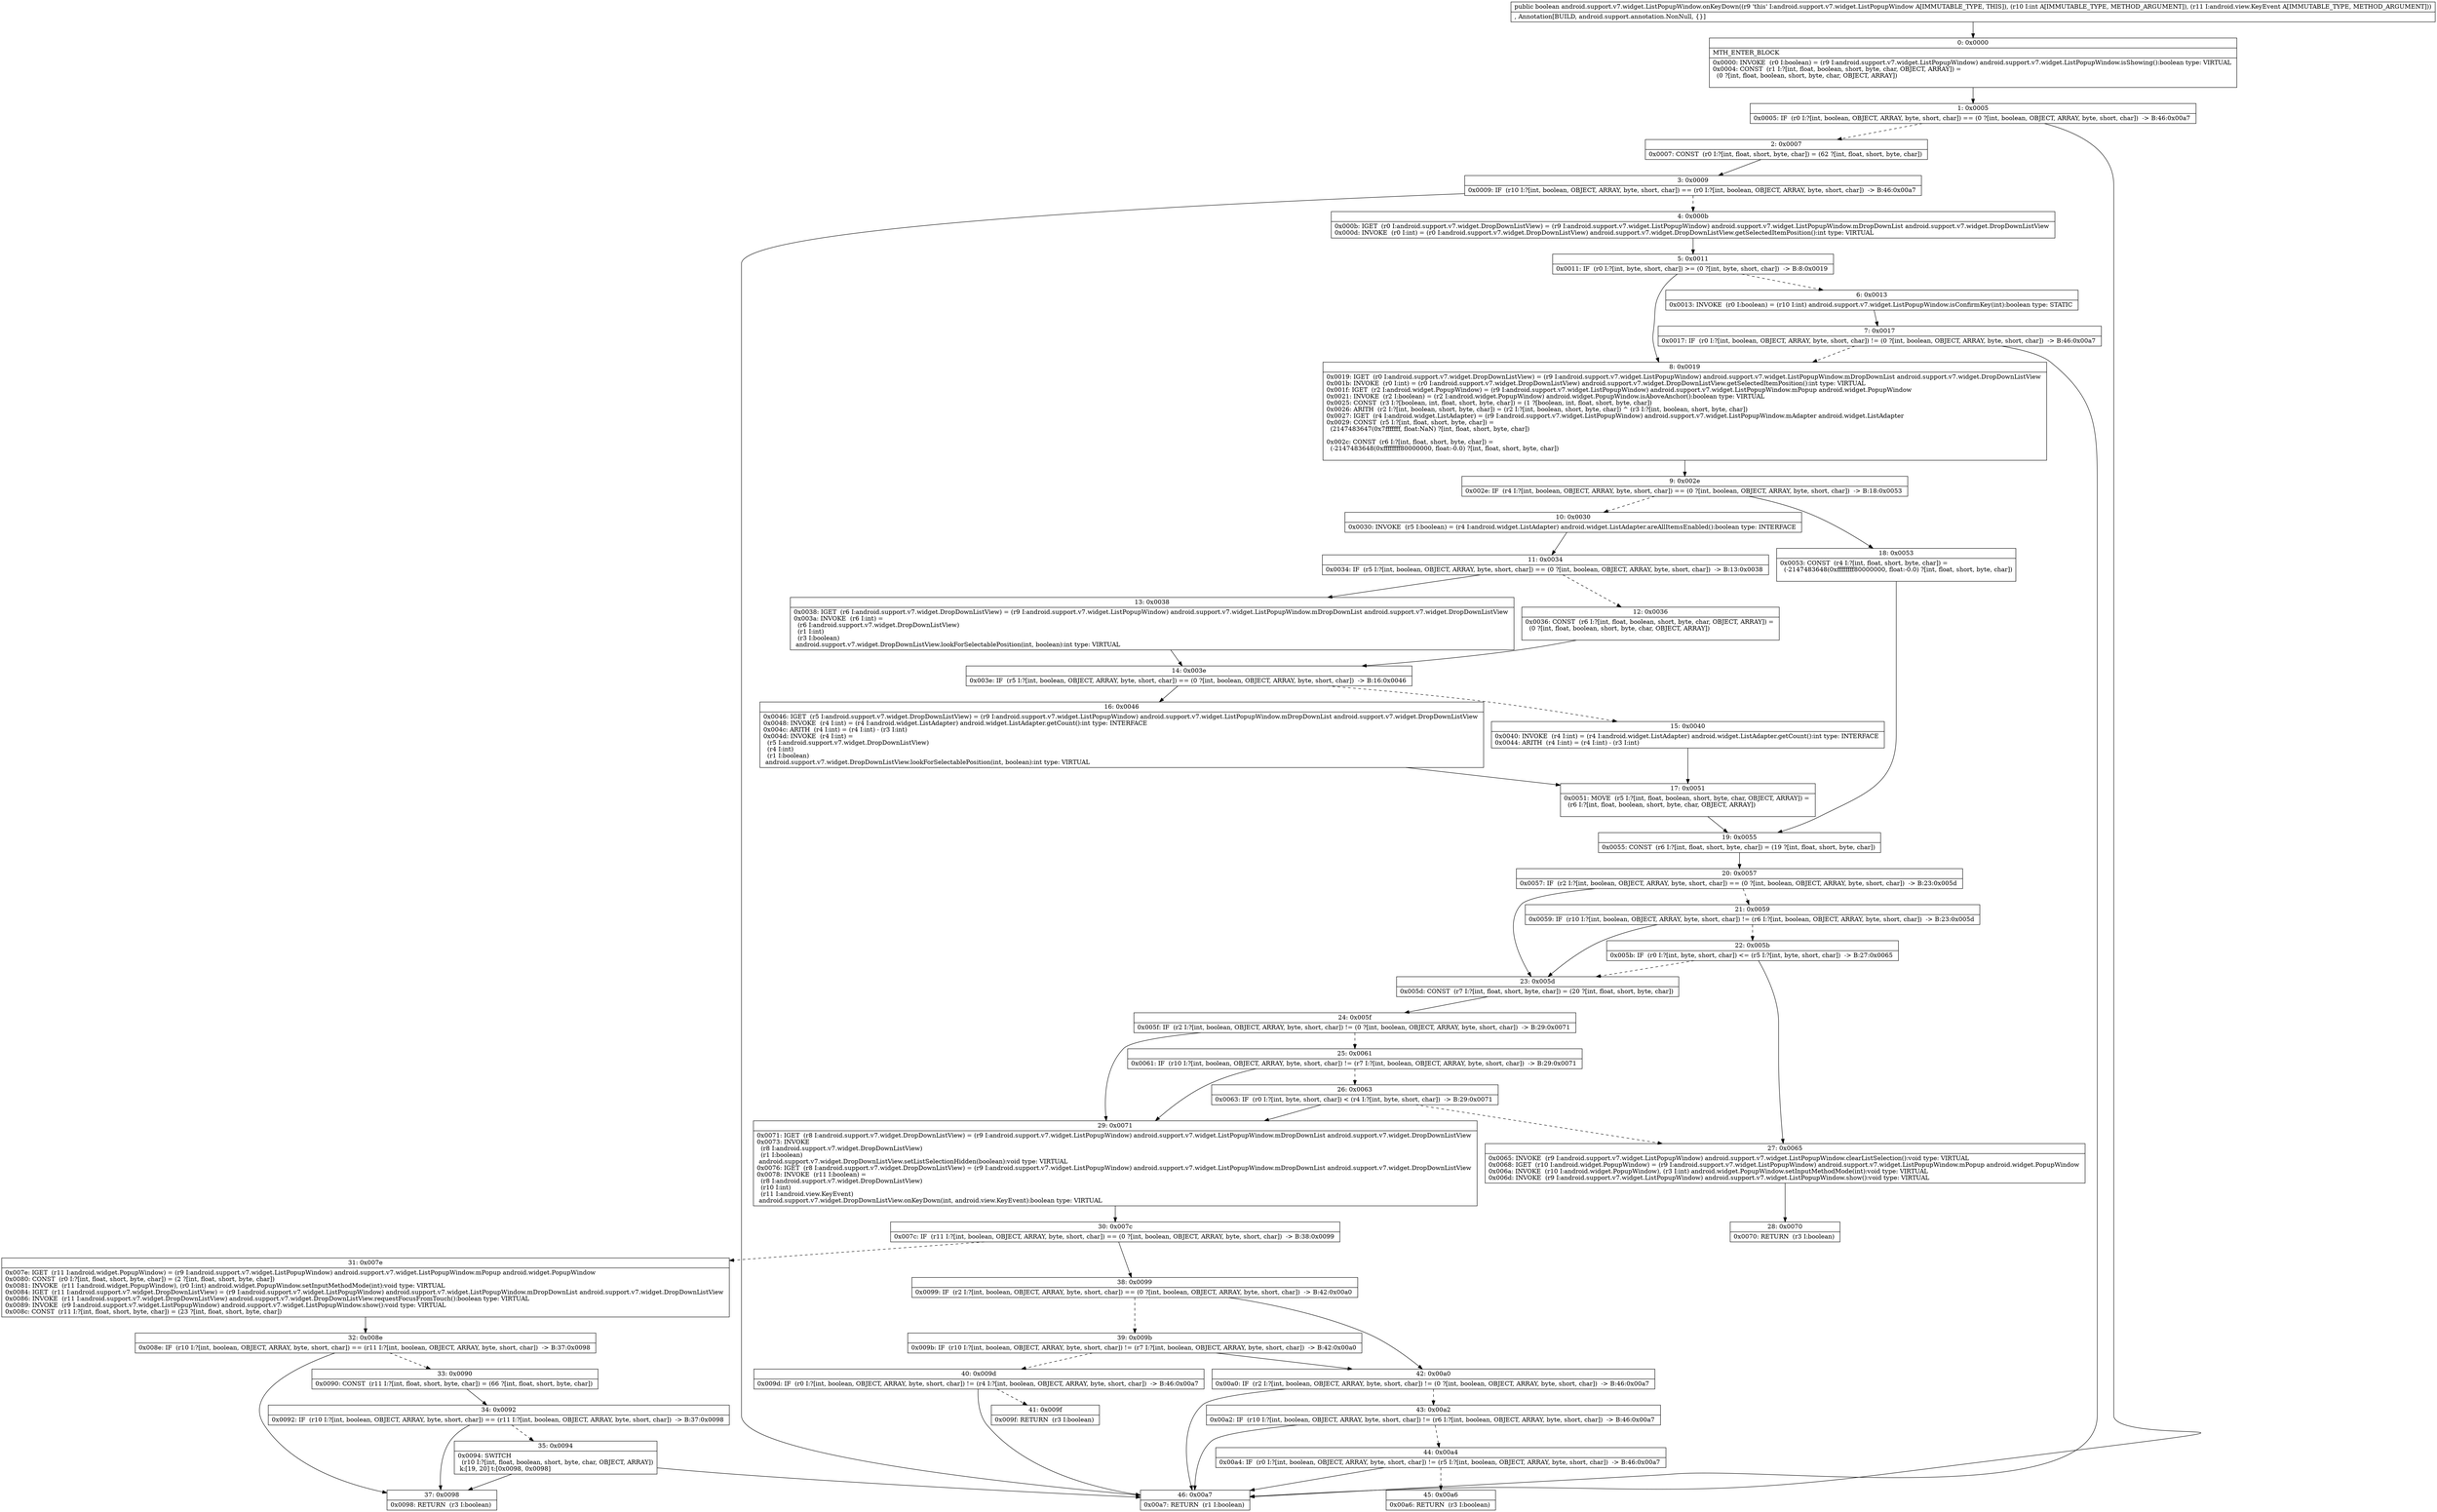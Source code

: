 digraph "CFG forandroid.support.v7.widget.ListPopupWindow.onKeyDown(ILandroid\/view\/KeyEvent;)Z" {
Node_0 [shape=record,label="{0\:\ 0x0000|MTH_ENTER_BLOCK\l|0x0000: INVOKE  (r0 I:boolean) = (r9 I:android.support.v7.widget.ListPopupWindow) android.support.v7.widget.ListPopupWindow.isShowing():boolean type: VIRTUAL \l0x0004: CONST  (r1 I:?[int, float, boolean, short, byte, char, OBJECT, ARRAY]) = \l  (0 ?[int, float, boolean, short, byte, char, OBJECT, ARRAY])\l \l}"];
Node_1 [shape=record,label="{1\:\ 0x0005|0x0005: IF  (r0 I:?[int, boolean, OBJECT, ARRAY, byte, short, char]) == (0 ?[int, boolean, OBJECT, ARRAY, byte, short, char])  \-\> B:46:0x00a7 \l}"];
Node_2 [shape=record,label="{2\:\ 0x0007|0x0007: CONST  (r0 I:?[int, float, short, byte, char]) = (62 ?[int, float, short, byte, char]) \l}"];
Node_3 [shape=record,label="{3\:\ 0x0009|0x0009: IF  (r10 I:?[int, boolean, OBJECT, ARRAY, byte, short, char]) == (r0 I:?[int, boolean, OBJECT, ARRAY, byte, short, char])  \-\> B:46:0x00a7 \l}"];
Node_4 [shape=record,label="{4\:\ 0x000b|0x000b: IGET  (r0 I:android.support.v7.widget.DropDownListView) = (r9 I:android.support.v7.widget.ListPopupWindow) android.support.v7.widget.ListPopupWindow.mDropDownList android.support.v7.widget.DropDownListView \l0x000d: INVOKE  (r0 I:int) = (r0 I:android.support.v7.widget.DropDownListView) android.support.v7.widget.DropDownListView.getSelectedItemPosition():int type: VIRTUAL \l}"];
Node_5 [shape=record,label="{5\:\ 0x0011|0x0011: IF  (r0 I:?[int, byte, short, char]) \>= (0 ?[int, byte, short, char])  \-\> B:8:0x0019 \l}"];
Node_6 [shape=record,label="{6\:\ 0x0013|0x0013: INVOKE  (r0 I:boolean) = (r10 I:int) android.support.v7.widget.ListPopupWindow.isConfirmKey(int):boolean type: STATIC \l}"];
Node_7 [shape=record,label="{7\:\ 0x0017|0x0017: IF  (r0 I:?[int, boolean, OBJECT, ARRAY, byte, short, char]) != (0 ?[int, boolean, OBJECT, ARRAY, byte, short, char])  \-\> B:46:0x00a7 \l}"];
Node_8 [shape=record,label="{8\:\ 0x0019|0x0019: IGET  (r0 I:android.support.v7.widget.DropDownListView) = (r9 I:android.support.v7.widget.ListPopupWindow) android.support.v7.widget.ListPopupWindow.mDropDownList android.support.v7.widget.DropDownListView \l0x001b: INVOKE  (r0 I:int) = (r0 I:android.support.v7.widget.DropDownListView) android.support.v7.widget.DropDownListView.getSelectedItemPosition():int type: VIRTUAL \l0x001f: IGET  (r2 I:android.widget.PopupWindow) = (r9 I:android.support.v7.widget.ListPopupWindow) android.support.v7.widget.ListPopupWindow.mPopup android.widget.PopupWindow \l0x0021: INVOKE  (r2 I:boolean) = (r2 I:android.widget.PopupWindow) android.widget.PopupWindow.isAboveAnchor():boolean type: VIRTUAL \l0x0025: CONST  (r3 I:?[boolean, int, float, short, byte, char]) = (1 ?[boolean, int, float, short, byte, char]) \l0x0026: ARITH  (r2 I:?[int, boolean, short, byte, char]) = (r2 I:?[int, boolean, short, byte, char]) ^ (r3 I:?[int, boolean, short, byte, char]) \l0x0027: IGET  (r4 I:android.widget.ListAdapter) = (r9 I:android.support.v7.widget.ListPopupWindow) android.support.v7.widget.ListPopupWindow.mAdapter android.widget.ListAdapter \l0x0029: CONST  (r5 I:?[int, float, short, byte, char]) = \l  (2147483647(0x7fffffff, float:NaN) ?[int, float, short, byte, char])\l \l0x002c: CONST  (r6 I:?[int, float, short, byte, char]) = \l  (\-2147483648(0xffffffff80000000, float:\-0.0) ?[int, float, short, byte, char])\l \l}"];
Node_9 [shape=record,label="{9\:\ 0x002e|0x002e: IF  (r4 I:?[int, boolean, OBJECT, ARRAY, byte, short, char]) == (0 ?[int, boolean, OBJECT, ARRAY, byte, short, char])  \-\> B:18:0x0053 \l}"];
Node_10 [shape=record,label="{10\:\ 0x0030|0x0030: INVOKE  (r5 I:boolean) = (r4 I:android.widget.ListAdapter) android.widget.ListAdapter.areAllItemsEnabled():boolean type: INTERFACE \l}"];
Node_11 [shape=record,label="{11\:\ 0x0034|0x0034: IF  (r5 I:?[int, boolean, OBJECT, ARRAY, byte, short, char]) == (0 ?[int, boolean, OBJECT, ARRAY, byte, short, char])  \-\> B:13:0x0038 \l}"];
Node_12 [shape=record,label="{12\:\ 0x0036|0x0036: CONST  (r6 I:?[int, float, boolean, short, byte, char, OBJECT, ARRAY]) = \l  (0 ?[int, float, boolean, short, byte, char, OBJECT, ARRAY])\l \l}"];
Node_13 [shape=record,label="{13\:\ 0x0038|0x0038: IGET  (r6 I:android.support.v7.widget.DropDownListView) = (r9 I:android.support.v7.widget.ListPopupWindow) android.support.v7.widget.ListPopupWindow.mDropDownList android.support.v7.widget.DropDownListView \l0x003a: INVOKE  (r6 I:int) = \l  (r6 I:android.support.v7.widget.DropDownListView)\l  (r1 I:int)\l  (r3 I:boolean)\l android.support.v7.widget.DropDownListView.lookForSelectablePosition(int, boolean):int type: VIRTUAL \l}"];
Node_14 [shape=record,label="{14\:\ 0x003e|0x003e: IF  (r5 I:?[int, boolean, OBJECT, ARRAY, byte, short, char]) == (0 ?[int, boolean, OBJECT, ARRAY, byte, short, char])  \-\> B:16:0x0046 \l}"];
Node_15 [shape=record,label="{15\:\ 0x0040|0x0040: INVOKE  (r4 I:int) = (r4 I:android.widget.ListAdapter) android.widget.ListAdapter.getCount():int type: INTERFACE \l0x0044: ARITH  (r4 I:int) = (r4 I:int) \- (r3 I:int) \l}"];
Node_16 [shape=record,label="{16\:\ 0x0046|0x0046: IGET  (r5 I:android.support.v7.widget.DropDownListView) = (r9 I:android.support.v7.widget.ListPopupWindow) android.support.v7.widget.ListPopupWindow.mDropDownList android.support.v7.widget.DropDownListView \l0x0048: INVOKE  (r4 I:int) = (r4 I:android.widget.ListAdapter) android.widget.ListAdapter.getCount():int type: INTERFACE \l0x004c: ARITH  (r4 I:int) = (r4 I:int) \- (r3 I:int) \l0x004d: INVOKE  (r4 I:int) = \l  (r5 I:android.support.v7.widget.DropDownListView)\l  (r4 I:int)\l  (r1 I:boolean)\l android.support.v7.widget.DropDownListView.lookForSelectablePosition(int, boolean):int type: VIRTUAL \l}"];
Node_17 [shape=record,label="{17\:\ 0x0051|0x0051: MOVE  (r5 I:?[int, float, boolean, short, byte, char, OBJECT, ARRAY]) = \l  (r6 I:?[int, float, boolean, short, byte, char, OBJECT, ARRAY])\l \l}"];
Node_18 [shape=record,label="{18\:\ 0x0053|0x0053: CONST  (r4 I:?[int, float, short, byte, char]) = \l  (\-2147483648(0xffffffff80000000, float:\-0.0) ?[int, float, short, byte, char])\l \l}"];
Node_19 [shape=record,label="{19\:\ 0x0055|0x0055: CONST  (r6 I:?[int, float, short, byte, char]) = (19 ?[int, float, short, byte, char]) \l}"];
Node_20 [shape=record,label="{20\:\ 0x0057|0x0057: IF  (r2 I:?[int, boolean, OBJECT, ARRAY, byte, short, char]) == (0 ?[int, boolean, OBJECT, ARRAY, byte, short, char])  \-\> B:23:0x005d \l}"];
Node_21 [shape=record,label="{21\:\ 0x0059|0x0059: IF  (r10 I:?[int, boolean, OBJECT, ARRAY, byte, short, char]) != (r6 I:?[int, boolean, OBJECT, ARRAY, byte, short, char])  \-\> B:23:0x005d \l}"];
Node_22 [shape=record,label="{22\:\ 0x005b|0x005b: IF  (r0 I:?[int, byte, short, char]) \<= (r5 I:?[int, byte, short, char])  \-\> B:27:0x0065 \l}"];
Node_23 [shape=record,label="{23\:\ 0x005d|0x005d: CONST  (r7 I:?[int, float, short, byte, char]) = (20 ?[int, float, short, byte, char]) \l}"];
Node_24 [shape=record,label="{24\:\ 0x005f|0x005f: IF  (r2 I:?[int, boolean, OBJECT, ARRAY, byte, short, char]) != (0 ?[int, boolean, OBJECT, ARRAY, byte, short, char])  \-\> B:29:0x0071 \l}"];
Node_25 [shape=record,label="{25\:\ 0x0061|0x0061: IF  (r10 I:?[int, boolean, OBJECT, ARRAY, byte, short, char]) != (r7 I:?[int, boolean, OBJECT, ARRAY, byte, short, char])  \-\> B:29:0x0071 \l}"];
Node_26 [shape=record,label="{26\:\ 0x0063|0x0063: IF  (r0 I:?[int, byte, short, char]) \< (r4 I:?[int, byte, short, char])  \-\> B:29:0x0071 \l}"];
Node_27 [shape=record,label="{27\:\ 0x0065|0x0065: INVOKE  (r9 I:android.support.v7.widget.ListPopupWindow) android.support.v7.widget.ListPopupWindow.clearListSelection():void type: VIRTUAL \l0x0068: IGET  (r10 I:android.widget.PopupWindow) = (r9 I:android.support.v7.widget.ListPopupWindow) android.support.v7.widget.ListPopupWindow.mPopup android.widget.PopupWindow \l0x006a: INVOKE  (r10 I:android.widget.PopupWindow), (r3 I:int) android.widget.PopupWindow.setInputMethodMode(int):void type: VIRTUAL \l0x006d: INVOKE  (r9 I:android.support.v7.widget.ListPopupWindow) android.support.v7.widget.ListPopupWindow.show():void type: VIRTUAL \l}"];
Node_28 [shape=record,label="{28\:\ 0x0070|0x0070: RETURN  (r3 I:boolean) \l}"];
Node_29 [shape=record,label="{29\:\ 0x0071|0x0071: IGET  (r8 I:android.support.v7.widget.DropDownListView) = (r9 I:android.support.v7.widget.ListPopupWindow) android.support.v7.widget.ListPopupWindow.mDropDownList android.support.v7.widget.DropDownListView \l0x0073: INVOKE  \l  (r8 I:android.support.v7.widget.DropDownListView)\l  (r1 I:boolean)\l android.support.v7.widget.DropDownListView.setListSelectionHidden(boolean):void type: VIRTUAL \l0x0076: IGET  (r8 I:android.support.v7.widget.DropDownListView) = (r9 I:android.support.v7.widget.ListPopupWindow) android.support.v7.widget.ListPopupWindow.mDropDownList android.support.v7.widget.DropDownListView \l0x0078: INVOKE  (r11 I:boolean) = \l  (r8 I:android.support.v7.widget.DropDownListView)\l  (r10 I:int)\l  (r11 I:android.view.KeyEvent)\l android.support.v7.widget.DropDownListView.onKeyDown(int, android.view.KeyEvent):boolean type: VIRTUAL \l}"];
Node_30 [shape=record,label="{30\:\ 0x007c|0x007c: IF  (r11 I:?[int, boolean, OBJECT, ARRAY, byte, short, char]) == (0 ?[int, boolean, OBJECT, ARRAY, byte, short, char])  \-\> B:38:0x0099 \l}"];
Node_31 [shape=record,label="{31\:\ 0x007e|0x007e: IGET  (r11 I:android.widget.PopupWindow) = (r9 I:android.support.v7.widget.ListPopupWindow) android.support.v7.widget.ListPopupWindow.mPopup android.widget.PopupWindow \l0x0080: CONST  (r0 I:?[int, float, short, byte, char]) = (2 ?[int, float, short, byte, char]) \l0x0081: INVOKE  (r11 I:android.widget.PopupWindow), (r0 I:int) android.widget.PopupWindow.setInputMethodMode(int):void type: VIRTUAL \l0x0084: IGET  (r11 I:android.support.v7.widget.DropDownListView) = (r9 I:android.support.v7.widget.ListPopupWindow) android.support.v7.widget.ListPopupWindow.mDropDownList android.support.v7.widget.DropDownListView \l0x0086: INVOKE  (r11 I:android.support.v7.widget.DropDownListView) android.support.v7.widget.DropDownListView.requestFocusFromTouch():boolean type: VIRTUAL \l0x0089: INVOKE  (r9 I:android.support.v7.widget.ListPopupWindow) android.support.v7.widget.ListPopupWindow.show():void type: VIRTUAL \l0x008c: CONST  (r11 I:?[int, float, short, byte, char]) = (23 ?[int, float, short, byte, char]) \l}"];
Node_32 [shape=record,label="{32\:\ 0x008e|0x008e: IF  (r10 I:?[int, boolean, OBJECT, ARRAY, byte, short, char]) == (r11 I:?[int, boolean, OBJECT, ARRAY, byte, short, char])  \-\> B:37:0x0098 \l}"];
Node_33 [shape=record,label="{33\:\ 0x0090|0x0090: CONST  (r11 I:?[int, float, short, byte, char]) = (66 ?[int, float, short, byte, char]) \l}"];
Node_34 [shape=record,label="{34\:\ 0x0092|0x0092: IF  (r10 I:?[int, boolean, OBJECT, ARRAY, byte, short, char]) == (r11 I:?[int, boolean, OBJECT, ARRAY, byte, short, char])  \-\> B:37:0x0098 \l}"];
Node_35 [shape=record,label="{35\:\ 0x0094|0x0094: SWITCH  \l  (r10 I:?[int, float, boolean, short, byte, char, OBJECT, ARRAY])\l k:[19, 20] t:[0x0098, 0x0098] \l}"];
Node_37 [shape=record,label="{37\:\ 0x0098|0x0098: RETURN  (r3 I:boolean) \l}"];
Node_38 [shape=record,label="{38\:\ 0x0099|0x0099: IF  (r2 I:?[int, boolean, OBJECT, ARRAY, byte, short, char]) == (0 ?[int, boolean, OBJECT, ARRAY, byte, short, char])  \-\> B:42:0x00a0 \l}"];
Node_39 [shape=record,label="{39\:\ 0x009b|0x009b: IF  (r10 I:?[int, boolean, OBJECT, ARRAY, byte, short, char]) != (r7 I:?[int, boolean, OBJECT, ARRAY, byte, short, char])  \-\> B:42:0x00a0 \l}"];
Node_40 [shape=record,label="{40\:\ 0x009d|0x009d: IF  (r0 I:?[int, boolean, OBJECT, ARRAY, byte, short, char]) != (r4 I:?[int, boolean, OBJECT, ARRAY, byte, short, char])  \-\> B:46:0x00a7 \l}"];
Node_41 [shape=record,label="{41\:\ 0x009f|0x009f: RETURN  (r3 I:boolean) \l}"];
Node_42 [shape=record,label="{42\:\ 0x00a0|0x00a0: IF  (r2 I:?[int, boolean, OBJECT, ARRAY, byte, short, char]) != (0 ?[int, boolean, OBJECT, ARRAY, byte, short, char])  \-\> B:46:0x00a7 \l}"];
Node_43 [shape=record,label="{43\:\ 0x00a2|0x00a2: IF  (r10 I:?[int, boolean, OBJECT, ARRAY, byte, short, char]) != (r6 I:?[int, boolean, OBJECT, ARRAY, byte, short, char])  \-\> B:46:0x00a7 \l}"];
Node_44 [shape=record,label="{44\:\ 0x00a4|0x00a4: IF  (r0 I:?[int, boolean, OBJECT, ARRAY, byte, short, char]) != (r5 I:?[int, boolean, OBJECT, ARRAY, byte, short, char])  \-\> B:46:0x00a7 \l}"];
Node_45 [shape=record,label="{45\:\ 0x00a6|0x00a6: RETURN  (r3 I:boolean) \l}"];
Node_46 [shape=record,label="{46\:\ 0x00a7|0x00a7: RETURN  (r1 I:boolean) \l}"];
MethodNode[shape=record,label="{public boolean android.support.v7.widget.ListPopupWindow.onKeyDown((r9 'this' I:android.support.v7.widget.ListPopupWindow A[IMMUTABLE_TYPE, THIS]), (r10 I:int A[IMMUTABLE_TYPE, METHOD_ARGUMENT]), (r11 I:android.view.KeyEvent A[IMMUTABLE_TYPE, METHOD_ARGUMENT]))  | , Annotation[BUILD, android.support.annotation.NonNull, \{\}]\l}"];
MethodNode -> Node_0;
Node_0 -> Node_1;
Node_1 -> Node_2[style=dashed];
Node_1 -> Node_46;
Node_2 -> Node_3;
Node_3 -> Node_4[style=dashed];
Node_3 -> Node_46;
Node_4 -> Node_5;
Node_5 -> Node_6[style=dashed];
Node_5 -> Node_8;
Node_6 -> Node_7;
Node_7 -> Node_8[style=dashed];
Node_7 -> Node_46;
Node_8 -> Node_9;
Node_9 -> Node_10[style=dashed];
Node_9 -> Node_18;
Node_10 -> Node_11;
Node_11 -> Node_12[style=dashed];
Node_11 -> Node_13;
Node_12 -> Node_14;
Node_13 -> Node_14;
Node_14 -> Node_15[style=dashed];
Node_14 -> Node_16;
Node_15 -> Node_17;
Node_16 -> Node_17;
Node_17 -> Node_19;
Node_18 -> Node_19;
Node_19 -> Node_20;
Node_20 -> Node_21[style=dashed];
Node_20 -> Node_23;
Node_21 -> Node_22[style=dashed];
Node_21 -> Node_23;
Node_22 -> Node_23[style=dashed];
Node_22 -> Node_27;
Node_23 -> Node_24;
Node_24 -> Node_25[style=dashed];
Node_24 -> Node_29;
Node_25 -> Node_26[style=dashed];
Node_25 -> Node_29;
Node_26 -> Node_27[style=dashed];
Node_26 -> Node_29;
Node_27 -> Node_28;
Node_29 -> Node_30;
Node_30 -> Node_31[style=dashed];
Node_30 -> Node_38;
Node_31 -> Node_32;
Node_32 -> Node_33[style=dashed];
Node_32 -> Node_37;
Node_33 -> Node_34;
Node_34 -> Node_35[style=dashed];
Node_34 -> Node_37;
Node_35 -> Node_37;
Node_35 -> Node_46;
Node_38 -> Node_39[style=dashed];
Node_38 -> Node_42;
Node_39 -> Node_40[style=dashed];
Node_39 -> Node_42;
Node_40 -> Node_41[style=dashed];
Node_40 -> Node_46;
Node_42 -> Node_43[style=dashed];
Node_42 -> Node_46;
Node_43 -> Node_44[style=dashed];
Node_43 -> Node_46;
Node_44 -> Node_45[style=dashed];
Node_44 -> Node_46;
}

